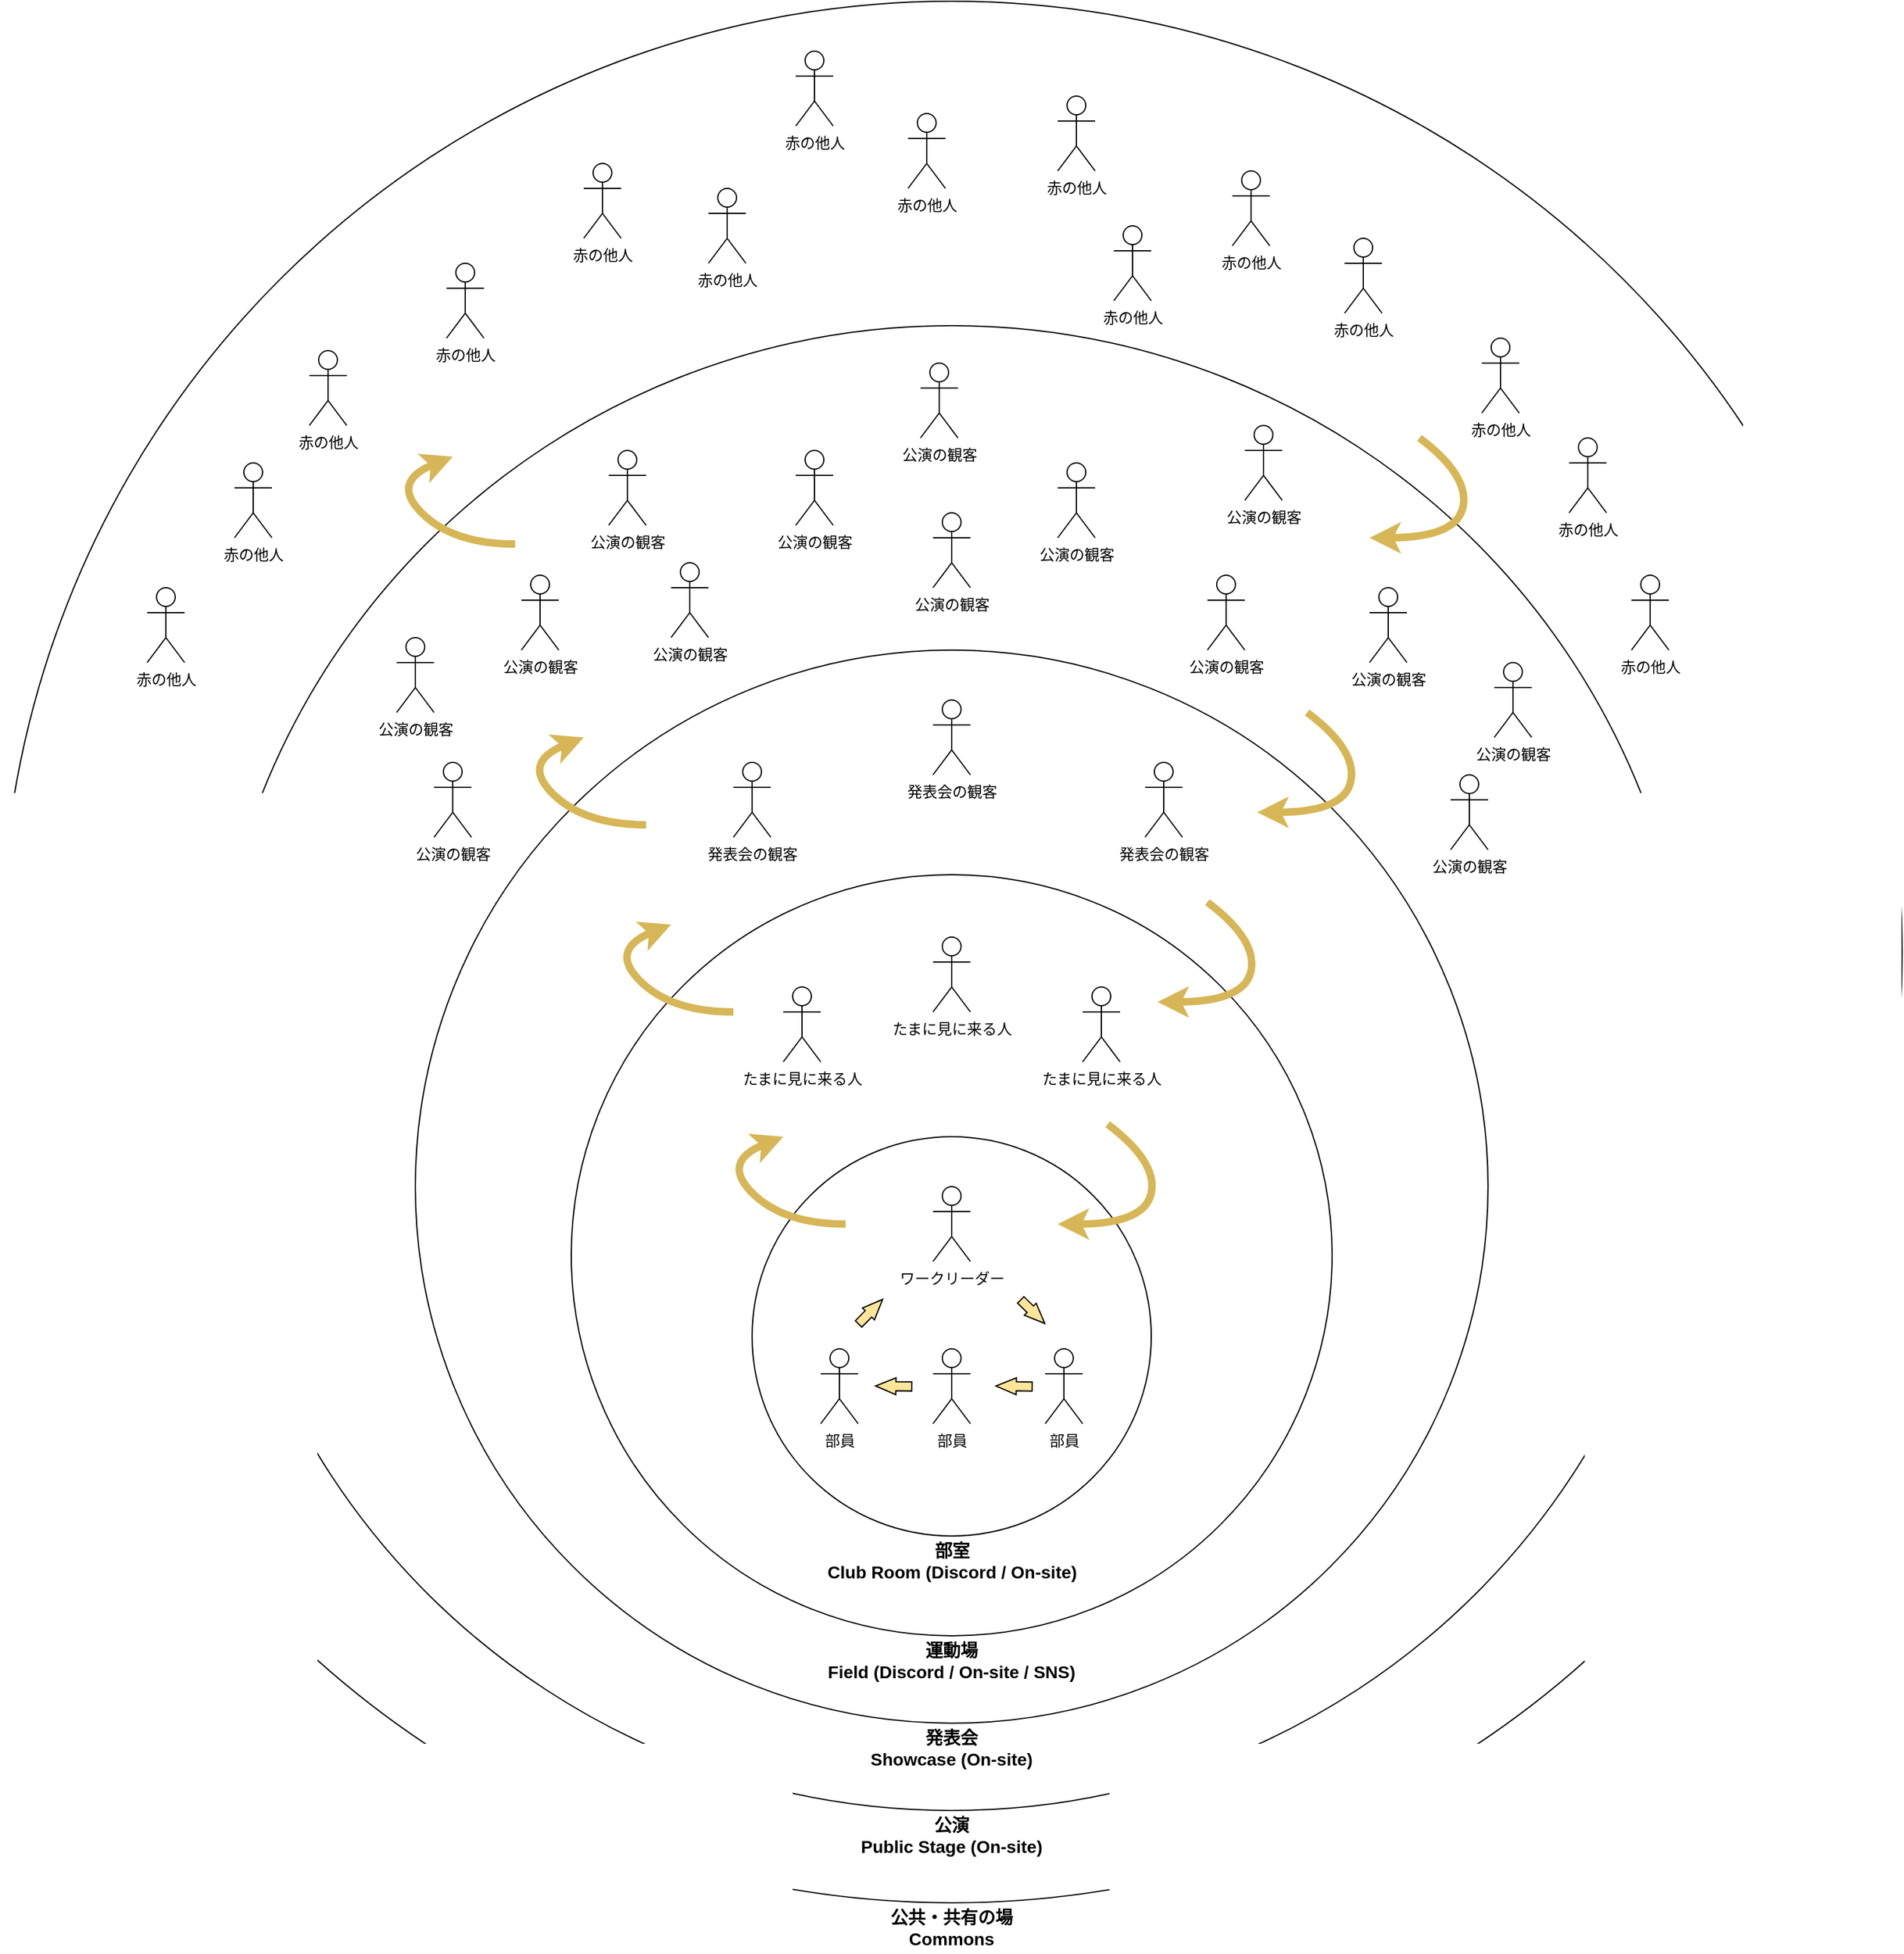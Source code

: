 <mxfile version="26.1.1">
  <diagram name="ver0.1" id="Pc_uCi_k4K4AXSEXuX1n">
    <mxGraphModel grid="1" page="1" gridSize="10" guides="1" tooltips="1" connect="1" arrows="1" fold="1" pageScale="1" pageWidth="827" pageHeight="1169" math="0" shadow="0">
      <root>
        <mxCell id="0" />
        <mxCell id="1" parent="0" />
        <mxCell id="pPu6R8bAcyK3sgMu2mBe-1" value="" style="group;movable=1;resizable=1;rotatable=1;deletable=1;editable=1;locked=0;connectable=1;" connectable="0" vertex="1" parent="1">
          <mxGeometry x="-317" y="-720" width="1524" height="1564" as="geometry" />
        </mxCell>
        <mxCell id="pPu6R8bAcyK3sgMu2mBe-2" value="" style="ellipse;whiteSpace=wrap;html=1;aspect=fixed;movable=1;resizable=1;rotatable=1;deletable=1;editable=1;locked=0;connectable=1;" vertex="1" parent="pPu6R8bAcyK3sgMu2mBe-1">
          <mxGeometry width="1524" height="1524" as="geometry" />
        </mxCell>
        <mxCell id="pPu6R8bAcyK3sgMu2mBe-3" value="" style="ellipse;whiteSpace=wrap;html=1;aspect=fixed;movable=1;resizable=1;rotatable=1;deletable=1;editable=1;locked=0;connectable=1;" vertex="1" parent="pPu6R8bAcyK3sgMu2mBe-1">
          <mxGeometry x="167" y="260" width="1190" height="1190" as="geometry" />
        </mxCell>
        <mxCell id="pPu6R8bAcyK3sgMu2mBe-4" value="" style="ellipse;whiteSpace=wrap;html=1;aspect=fixed;movable=1;resizable=1;rotatable=1;deletable=1;editable=1;locked=0;connectable=1;" vertex="1" parent="pPu6R8bAcyK3sgMu2mBe-1">
          <mxGeometry x="332" y="520" width="860" height="860" as="geometry" />
        </mxCell>
        <mxCell id="pPu6R8bAcyK3sgMu2mBe-5" value="" style="ellipse;whiteSpace=wrap;html=1;aspect=fixed;movable=1;resizable=1;rotatable=1;deletable=1;editable=1;locked=0;connectable=1;" vertex="1" parent="pPu6R8bAcyK3sgMu2mBe-1">
          <mxGeometry x="457" y="700" width="610" height="610" as="geometry" />
        </mxCell>
        <mxCell id="pPu6R8bAcyK3sgMu2mBe-6" value="" style="group;movable=1;resizable=1;rotatable=1;deletable=1;editable=1;locked=0;connectable=1;" connectable="0" vertex="1" parent="pPu6R8bAcyK3sgMu2mBe-1">
          <mxGeometry x="602" y="910" width="320" height="372" as="geometry" />
        </mxCell>
        <mxCell id="pPu6R8bAcyK3sgMu2mBe-7" value="" style="group;movable=1;resizable=1;rotatable=1;deletable=1;editable=1;locked=0;connectable=1;" connectable="0" vertex="1" parent="pPu6R8bAcyK3sgMu2mBe-6">
          <mxGeometry width="320" height="320" as="geometry" />
        </mxCell>
        <mxCell id="pPu6R8bAcyK3sgMu2mBe-8" value="" style="ellipse;whiteSpace=wrap;html=1;aspect=fixed;movable=1;resizable=1;rotatable=1;deletable=1;editable=1;locked=0;connectable=1;" vertex="1" parent="pPu6R8bAcyK3sgMu2mBe-7">
          <mxGeometry width="320" height="320" as="geometry" />
        </mxCell>
        <mxCell id="pPu6R8bAcyK3sgMu2mBe-9" value="部員" style="shape=umlActor;verticalLabelPosition=bottom;verticalAlign=top;html=1;outlineConnect=0;movable=1;resizable=1;rotatable=1;deletable=1;editable=1;locked=0;connectable=1;" vertex="1" parent="pPu6R8bAcyK3sgMu2mBe-7">
          <mxGeometry x="55" y="170" width="30" height="60" as="geometry" />
        </mxCell>
        <mxCell id="pPu6R8bAcyK3sgMu2mBe-10" value="部員" style="shape=umlActor;verticalLabelPosition=bottom;verticalAlign=top;html=1;outlineConnect=0;movable=1;resizable=1;rotatable=1;deletable=1;editable=1;locked=0;connectable=1;" vertex="1" parent="pPu6R8bAcyK3sgMu2mBe-7">
          <mxGeometry x="145" y="170" width="30" height="60" as="geometry" />
        </mxCell>
        <mxCell id="pPu6R8bAcyK3sgMu2mBe-11" value="ワークリーダー" style="shape=umlActor;verticalLabelPosition=bottom;verticalAlign=top;html=1;outlineConnect=0;movable=1;resizable=1;rotatable=1;deletable=1;editable=1;locked=0;connectable=1;" vertex="1" parent="pPu6R8bAcyK3sgMu2mBe-7">
          <mxGeometry x="145" y="40" width="30" height="60" as="geometry" />
        </mxCell>
        <mxCell id="pPu6R8bAcyK3sgMu2mBe-12" value="部員" style="shape=umlActor;verticalLabelPosition=bottom;verticalAlign=top;html=1;outlineConnect=0;movable=1;resizable=1;rotatable=1;deletable=1;editable=1;locked=0;connectable=1;" vertex="1" parent="pPu6R8bAcyK3sgMu2mBe-7">
          <mxGeometry x="235" y="170" width="30" height="60" as="geometry" />
        </mxCell>
        <mxCell id="pPu6R8bAcyK3sgMu2mBe-13" value="" style="shape=flexArrow;endArrow=classic;html=1;rounded=0;fillColor=#FFE599;width=7.273;endSize=5.091;endWidth=5.197;movable=1;resizable=1;rotatable=1;deletable=1;editable=1;locked=0;connectable=1;" edge="1" parent="pPu6R8bAcyK3sgMu2mBe-7">
          <mxGeometry width="50" height="50" relative="1" as="geometry">
            <mxPoint x="225" y="200.21" as="sourcePoint" />
            <mxPoint x="195" y="199.78" as="targetPoint" />
          </mxGeometry>
        </mxCell>
        <mxCell id="pPu6R8bAcyK3sgMu2mBe-14" value="" style="shape=flexArrow;endArrow=classic;html=1;rounded=0;fillColor=#FFE599;width=7.273;endSize=5.091;endWidth=5.197;movable=1;resizable=1;rotatable=1;deletable=1;editable=1;locked=0;connectable=1;" edge="1" parent="pPu6R8bAcyK3sgMu2mBe-7">
          <mxGeometry width="50" height="50" relative="1" as="geometry">
            <mxPoint x="128.5" y="200.18" as="sourcePoint" />
            <mxPoint x="98.5" y="199.75" as="targetPoint" />
          </mxGeometry>
        </mxCell>
        <mxCell id="pPu6R8bAcyK3sgMu2mBe-15" value="" style="shape=flexArrow;endArrow=classic;html=1;rounded=0;fillColor=#FFE599;width=7.273;endSize=5.091;endWidth=5.197;movable=1;resizable=1;rotatable=1;deletable=1;editable=1;locked=0;connectable=1;" edge="1" parent="pPu6R8bAcyK3sgMu2mBe-7">
          <mxGeometry width="50" height="50" relative="1" as="geometry">
            <mxPoint x="85" y="150.43" as="sourcePoint" />
            <mxPoint x="105" y="130" as="targetPoint" />
          </mxGeometry>
        </mxCell>
        <mxCell id="pPu6R8bAcyK3sgMu2mBe-16" value="" style="shape=flexArrow;endArrow=classic;html=1;rounded=0;fillColor=#FFE599;width=7.273;endSize=5.091;endWidth=5.197;movable=1;resizable=1;rotatable=1;deletable=1;editable=1;locked=0;connectable=1;" edge="1" parent="pPu6R8bAcyK3sgMu2mBe-7">
          <mxGeometry width="50" height="50" relative="1" as="geometry">
            <mxPoint x="215" y="130.43" as="sourcePoint" />
            <mxPoint x="235" y="150" as="targetPoint" />
          </mxGeometry>
        </mxCell>
        <mxCell id="pPu6R8bAcyK3sgMu2mBe-17" value="&lt;span style=&quot;font-size: 14px;&quot;&gt;&lt;b&gt;部室&lt;br&gt;Club Room (Discord / On-site)&lt;/b&gt;&lt;/span&gt;" style="text;html=1;align=center;verticalAlign=middle;whiteSpace=wrap;rounded=0;movable=1;resizable=1;rotatable=1;deletable=1;editable=1;locked=0;connectable=1;" vertex="1" parent="pPu6R8bAcyK3sgMu2mBe-6">
          <mxGeometry x="50.63" y="320" width="218.75" height="40" as="geometry" />
        </mxCell>
        <mxCell id="pPu6R8bAcyK3sgMu2mBe-18" value="たまに見に来る人" style="shape=umlActor;verticalLabelPosition=bottom;verticalAlign=top;html=1;outlineConnect=0;movable=1;resizable=1;rotatable=1;deletable=1;editable=1;locked=0;connectable=1;" vertex="1" parent="pPu6R8bAcyK3sgMu2mBe-1">
          <mxGeometry x="747" y="750" width="30" height="60" as="geometry" />
        </mxCell>
        <mxCell id="pPu6R8bAcyK3sgMu2mBe-19" value="たまに見に来る人" style="shape=umlActor;verticalLabelPosition=bottom;verticalAlign=top;html=1;outlineConnect=0;movable=1;resizable=1;rotatable=1;deletable=1;editable=1;locked=0;connectable=1;" vertex="1" parent="pPu6R8bAcyK3sgMu2mBe-1">
          <mxGeometry x="627" y="790" width="30" height="60" as="geometry" />
        </mxCell>
        <mxCell id="pPu6R8bAcyK3sgMu2mBe-20" value="たまに見に来る人" style="shape=umlActor;verticalLabelPosition=bottom;verticalAlign=top;html=1;outlineConnect=0;movable=1;resizable=1;rotatable=1;deletable=1;editable=1;locked=0;connectable=1;" vertex="1" parent="pPu6R8bAcyK3sgMu2mBe-1">
          <mxGeometry x="867" y="790" width="30" height="60" as="geometry" />
        </mxCell>
        <mxCell id="pPu6R8bAcyK3sgMu2mBe-21" value="" style="curved=1;endArrow=classic;html=1;rounded=0;fillColor=#fff2cc;strokeColor=#d6b656;strokeWidth=6;movable=1;resizable=1;rotatable=1;deletable=1;editable=1;locked=0;connectable=1;" edge="1" parent="pPu6R8bAcyK3sgMu2mBe-1">
          <mxGeometry width="50" height="50" relative="1" as="geometry">
            <mxPoint x="677" y="980" as="sourcePoint" />
            <mxPoint x="627" y="910" as="targetPoint" />
            <Array as="points">
              <mxPoint x="627" y="980" />
              <mxPoint x="577" y="930" />
            </Array>
          </mxGeometry>
        </mxCell>
        <mxCell id="pPu6R8bAcyK3sgMu2mBe-22" value="" style="curved=1;endArrow=classic;html=1;rounded=0;strokeColor=#d6b656;strokeWidth=6;fillColor=#fff2cc;movable=1;resizable=1;rotatable=1;deletable=1;editable=1;locked=0;connectable=1;" edge="1" parent="pPu6R8bAcyK3sgMu2mBe-1">
          <mxGeometry width="50" height="50" relative="1" as="geometry">
            <mxPoint x="887" y="900" as="sourcePoint" />
            <mxPoint x="847" y="980" as="targetPoint" />
            <Array as="points">
              <mxPoint x="927" y="930" />
              <mxPoint x="917" y="980" />
            </Array>
          </mxGeometry>
        </mxCell>
        <mxCell id="pPu6R8bAcyK3sgMu2mBe-23" value="&lt;span style=&quot;font-size: 14px;&quot;&gt;&lt;b&gt;運動場&lt;/b&gt;&lt;/span&gt;&lt;br&gt;&lt;span style=&quot;font-size: 14px;&quot;&gt;&lt;b&gt;Field&lt;/b&gt;&lt;/span&gt;&lt;b style=&quot;font-size: 14px;&quot;&gt;&amp;nbsp;(Discord / On-site&lt;/b&gt;&lt;b style=&quot;font-size: 14px;&quot;&gt;&amp;nbsp;/ SNS&lt;/b&gt;&lt;b style=&quot;font-size: 14px;&quot;&gt;)&lt;/b&gt;" style="text;html=1;align=center;verticalAlign=middle;whiteSpace=wrap;rounded=0;movable=1;resizable=1;rotatable=1;deletable=1;editable=1;locked=0;connectable=1;" vertex="1" parent="pPu6R8bAcyK3sgMu2mBe-1">
          <mxGeometry x="661.06" y="1310" width="201.87" height="40" as="geometry" />
        </mxCell>
        <mxCell id="pPu6R8bAcyK3sgMu2mBe-24" value="発表会の観客" style="shape=umlActor;verticalLabelPosition=bottom;verticalAlign=top;html=1;outlineConnect=0;movable=1;resizable=1;rotatable=1;deletable=1;editable=1;locked=0;connectable=1;" vertex="1" parent="pPu6R8bAcyK3sgMu2mBe-1">
          <mxGeometry x="587" y="610" width="30" height="60" as="geometry" />
        </mxCell>
        <mxCell id="pPu6R8bAcyK3sgMu2mBe-25" value="発表会の観客" style="shape=umlActor;verticalLabelPosition=bottom;verticalAlign=top;html=1;outlineConnect=0;movable=1;resizable=1;rotatable=1;deletable=1;editable=1;locked=0;connectable=1;" vertex="1" parent="pPu6R8bAcyK3sgMu2mBe-1">
          <mxGeometry x="747" y="560" width="30" height="60" as="geometry" />
        </mxCell>
        <mxCell id="pPu6R8bAcyK3sgMu2mBe-26" value="発表会の観客" style="shape=umlActor;verticalLabelPosition=bottom;verticalAlign=top;html=1;outlineConnect=0;movable=1;resizable=1;rotatable=1;deletable=1;editable=1;locked=0;connectable=1;" vertex="1" parent="pPu6R8bAcyK3sgMu2mBe-1">
          <mxGeometry x="917" y="610" width="30" height="60" as="geometry" />
        </mxCell>
        <mxCell id="pPu6R8bAcyK3sgMu2mBe-27" value="" style="curved=1;endArrow=classic;html=1;rounded=0;fillColor=#fff2cc;strokeColor=#d6b656;strokeWidth=6;movable=1;resizable=1;rotatable=1;deletable=1;editable=1;locked=0;connectable=1;" edge="1" parent="pPu6R8bAcyK3sgMu2mBe-1">
          <mxGeometry width="50" height="50" relative="1" as="geometry">
            <mxPoint x="587" y="810" as="sourcePoint" />
            <mxPoint x="537" y="740" as="targetPoint" />
            <Array as="points">
              <mxPoint x="537" y="810" />
              <mxPoint x="487" y="760" />
            </Array>
          </mxGeometry>
        </mxCell>
        <mxCell id="pPu6R8bAcyK3sgMu2mBe-28" value="" style="curved=1;endArrow=classic;html=1;rounded=0;strokeColor=#d6b656;strokeWidth=6;fillColor=#fff2cc;movable=1;resizable=1;rotatable=1;deletable=1;editable=1;locked=0;connectable=1;" edge="1" parent="pPu6R8bAcyK3sgMu2mBe-1">
          <mxGeometry width="50" height="50" relative="1" as="geometry">
            <mxPoint x="967" y="722" as="sourcePoint" />
            <mxPoint x="927" y="802" as="targetPoint" />
            <Array as="points">
              <mxPoint x="1007" y="752" />
              <mxPoint x="997" y="802" />
            </Array>
          </mxGeometry>
        </mxCell>
        <mxCell id="pPu6R8bAcyK3sgMu2mBe-29" value="&lt;span style=&quot;font-size: 14px;&quot;&gt;&lt;b&gt;発表会&lt;/b&gt;&lt;/span&gt;&lt;br&gt;&lt;span style=&quot;font-size: 14px;&quot;&gt;&lt;b&gt;Showcase&lt;/b&gt;&lt;/span&gt;&lt;b style=&quot;font-size: 14px;&quot;&gt;&amp;nbsp;(On-site&lt;/b&gt;&lt;b style=&quot;font-size: 14px;&quot;&gt;)&lt;/b&gt;" style="text;html=1;align=center;verticalAlign=middle;whiteSpace=wrap;rounded=0;movable=1;resizable=1;rotatable=1;deletable=1;editable=1;locked=0;connectable=1;" vertex="1" parent="pPu6R8bAcyK3sgMu2mBe-1">
          <mxGeometry x="661.06" y="1380" width="201.87" height="40" as="geometry" />
        </mxCell>
        <mxCell id="pPu6R8bAcyK3sgMu2mBe-30" value="公演の観客" style="shape=umlActor;verticalLabelPosition=bottom;verticalAlign=top;html=1;outlineConnect=0;movable=1;resizable=1;rotatable=1;deletable=1;editable=1;locked=0;connectable=1;" vertex="1" parent="pPu6R8bAcyK3sgMu2mBe-1">
          <mxGeometry x="537" y="450" width="30" height="60" as="geometry" />
        </mxCell>
        <mxCell id="pPu6R8bAcyK3sgMu2mBe-31" value="公演の観客" style="shape=umlActor;verticalLabelPosition=bottom;verticalAlign=top;html=1;outlineConnect=0;movable=1;resizable=1;rotatable=1;deletable=1;editable=1;locked=0;connectable=1;" vertex="1" parent="pPu6R8bAcyK3sgMu2mBe-1">
          <mxGeometry x="637" y="360" width="30" height="60" as="geometry" />
        </mxCell>
        <mxCell id="pPu6R8bAcyK3sgMu2mBe-32" value="公演の観客" style="shape=umlActor;verticalLabelPosition=bottom;verticalAlign=top;html=1;outlineConnect=0;movable=1;resizable=1;rotatable=1;deletable=1;editable=1;locked=0;connectable=1;" vertex="1" parent="pPu6R8bAcyK3sgMu2mBe-1">
          <mxGeometry x="487" y="360" width="30" height="60" as="geometry" />
        </mxCell>
        <mxCell id="pPu6R8bAcyK3sgMu2mBe-33" value="公演の観客" style="shape=umlActor;verticalLabelPosition=bottom;verticalAlign=top;html=1;outlineConnect=0;movable=1;resizable=1;rotatable=1;deletable=1;editable=1;locked=0;connectable=1;" vertex="1" parent="pPu6R8bAcyK3sgMu2mBe-1">
          <mxGeometry x="997" y="340" width="30" height="60" as="geometry" />
        </mxCell>
        <mxCell id="pPu6R8bAcyK3sgMu2mBe-34" value="公演の観客" style="shape=umlActor;verticalLabelPosition=bottom;verticalAlign=top;html=1;outlineConnect=0;movable=1;resizable=1;rotatable=1;deletable=1;editable=1;locked=0;connectable=1;" vertex="1" parent="pPu6R8bAcyK3sgMu2mBe-1">
          <mxGeometry x="967" y="460" width="30" height="60" as="geometry" />
        </mxCell>
        <mxCell id="pPu6R8bAcyK3sgMu2mBe-35" value="公演の観客" style="shape=umlActor;verticalLabelPosition=bottom;verticalAlign=top;html=1;outlineConnect=0;movable=1;resizable=1;rotatable=1;deletable=1;editable=1;locked=0;connectable=1;" vertex="1" parent="pPu6R8bAcyK3sgMu2mBe-1">
          <mxGeometry x="747" y="410" width="30" height="60" as="geometry" />
        </mxCell>
        <mxCell id="pPu6R8bAcyK3sgMu2mBe-36" value="公演の観客" style="shape=umlActor;verticalLabelPosition=bottom;verticalAlign=top;html=1;outlineConnect=0;movable=1;resizable=1;rotatable=1;deletable=1;editable=1;locked=0;connectable=1;" vertex="1" parent="pPu6R8bAcyK3sgMu2mBe-1">
          <mxGeometry x="847" y="370" width="30" height="60" as="geometry" />
        </mxCell>
        <mxCell id="pPu6R8bAcyK3sgMu2mBe-37" value="公演の観客" style="shape=umlActor;verticalLabelPosition=bottom;verticalAlign=top;html=1;outlineConnect=0;movable=1;resizable=1;rotatable=1;deletable=1;editable=1;locked=0;connectable=1;" vertex="1" parent="pPu6R8bAcyK3sgMu2mBe-1">
          <mxGeometry x="417" y="460" width="30" height="60" as="geometry" />
        </mxCell>
        <mxCell id="pPu6R8bAcyK3sgMu2mBe-38" value="公演の観客" style="shape=umlActor;verticalLabelPosition=bottom;verticalAlign=top;html=1;outlineConnect=0;movable=1;resizable=1;rotatable=1;deletable=1;editable=1;locked=0;connectable=1;" vertex="1" parent="pPu6R8bAcyK3sgMu2mBe-1">
          <mxGeometry x="1097" y="470" width="30" height="60" as="geometry" />
        </mxCell>
        <mxCell id="pPu6R8bAcyK3sgMu2mBe-39" value="公演の観客" style="shape=umlActor;verticalLabelPosition=bottom;verticalAlign=top;html=1;outlineConnect=0;movable=1;resizable=1;rotatable=1;deletable=1;editable=1;locked=0;connectable=1;" vertex="1" parent="pPu6R8bAcyK3sgMu2mBe-1">
          <mxGeometry x="737" y="290" width="30" height="60" as="geometry" />
        </mxCell>
        <mxCell id="pPu6R8bAcyK3sgMu2mBe-40" value="公演の観客" style="shape=umlActor;verticalLabelPosition=bottom;verticalAlign=top;html=1;outlineConnect=0;movable=1;resizable=1;rotatable=1;deletable=1;editable=1;locked=0;connectable=1;" vertex="1" parent="pPu6R8bAcyK3sgMu2mBe-1">
          <mxGeometry x="1162" y="620" width="30" height="60" as="geometry" />
        </mxCell>
        <mxCell id="pPu6R8bAcyK3sgMu2mBe-41" value="公演の観客" style="shape=umlActor;verticalLabelPosition=bottom;verticalAlign=top;html=1;outlineConnect=0;movable=1;resizable=1;rotatable=1;deletable=1;editable=1;locked=0;connectable=1;" vertex="1" parent="pPu6R8bAcyK3sgMu2mBe-1">
          <mxGeometry x="317" y="510" width="30" height="60" as="geometry" />
        </mxCell>
        <mxCell id="pPu6R8bAcyK3sgMu2mBe-42" value="公演の観客" style="shape=umlActor;verticalLabelPosition=bottom;verticalAlign=top;html=1;outlineConnect=0;movable=1;resizable=1;rotatable=1;deletable=1;editable=1;locked=0;connectable=1;" vertex="1" parent="pPu6R8bAcyK3sgMu2mBe-1">
          <mxGeometry x="347" y="610" width="30" height="60" as="geometry" />
        </mxCell>
        <mxCell id="pPu6R8bAcyK3sgMu2mBe-43" value="公演の観客" style="shape=umlActor;verticalLabelPosition=bottom;verticalAlign=top;html=1;outlineConnect=0;movable=1;resizable=1;rotatable=1;deletable=1;editable=1;locked=0;connectable=1;" vertex="1" parent="pPu6R8bAcyK3sgMu2mBe-1">
          <mxGeometry x="1197" y="530" width="30" height="60" as="geometry" />
        </mxCell>
        <mxCell id="pPu6R8bAcyK3sgMu2mBe-44" value="" style="curved=1;endArrow=classic;html=1;rounded=0;fillColor=#fff2cc;strokeColor=#d6b656;strokeWidth=6;movable=1;resizable=1;rotatable=1;deletable=1;editable=1;locked=0;connectable=1;" edge="1" parent="pPu6R8bAcyK3sgMu2mBe-1">
          <mxGeometry width="50" height="50" relative="1" as="geometry">
            <mxPoint x="517" y="660" as="sourcePoint" />
            <mxPoint x="467" y="590" as="targetPoint" />
            <Array as="points">
              <mxPoint x="467" y="660" />
              <mxPoint x="417" y="610" />
            </Array>
          </mxGeometry>
        </mxCell>
        <mxCell id="pPu6R8bAcyK3sgMu2mBe-45" value="" style="curved=1;endArrow=classic;html=1;rounded=0;strokeColor=#d6b656;strokeWidth=6;fillColor=#fff2cc;movable=1;resizable=1;rotatable=1;deletable=1;editable=1;locked=0;connectable=1;" edge="1" parent="pPu6R8bAcyK3sgMu2mBe-1">
          <mxGeometry width="50" height="50" relative="1" as="geometry">
            <mxPoint x="1047" y="570" as="sourcePoint" />
            <mxPoint x="1007" y="650" as="targetPoint" />
            <Array as="points">
              <mxPoint x="1087" y="600" />
              <mxPoint x="1077" y="650" />
            </Array>
          </mxGeometry>
        </mxCell>
        <mxCell id="pPu6R8bAcyK3sgMu2mBe-46" value="&lt;span style=&quot;font-size: 14px;&quot;&gt;&lt;b&gt;公演&lt;/b&gt;&lt;/span&gt;&lt;br&gt;&lt;span style=&quot;font-size: 14px;&quot;&gt;&lt;b&gt;Public Stage&lt;/b&gt;&lt;/span&gt;&lt;b style=&quot;font-size: 14px;&quot;&gt;&amp;nbsp;(On-site&lt;/b&gt;&lt;b style=&quot;font-size: 14px;&quot;&gt;)&lt;/b&gt;" style="text;html=1;align=center;verticalAlign=middle;whiteSpace=wrap;rounded=0;movable=1;resizable=1;rotatable=1;deletable=1;editable=1;locked=0;connectable=1;" vertex="1" parent="pPu6R8bAcyK3sgMu2mBe-1">
          <mxGeometry x="661.06" y="1450" width="201.87" height="40" as="geometry" />
        </mxCell>
        <mxCell id="pPu6R8bAcyK3sgMu2mBe-47" value="赤の他人" style="shape=umlActor;verticalLabelPosition=bottom;verticalAlign=top;html=1;outlineConnect=0;movable=1;resizable=1;rotatable=1;deletable=1;editable=1;locked=0;connectable=1;" vertex="1" parent="pPu6R8bAcyK3sgMu2mBe-1">
          <mxGeometry x="357" y="210" width="30" height="60" as="geometry" />
        </mxCell>
        <mxCell id="pPu6R8bAcyK3sgMu2mBe-48" value="赤の他人" style="shape=umlActor;verticalLabelPosition=bottom;verticalAlign=top;html=1;outlineConnect=0;movable=1;resizable=1;rotatable=1;deletable=1;editable=1;locked=0;connectable=1;" vertex="1" parent="pPu6R8bAcyK3sgMu2mBe-1">
          <mxGeometry x="467" y="130" width="30" height="60" as="geometry" />
        </mxCell>
        <mxCell id="pPu6R8bAcyK3sgMu2mBe-49" value="赤の他人" style="shape=umlActor;verticalLabelPosition=bottom;verticalAlign=top;html=1;outlineConnect=0;movable=1;resizable=1;rotatable=1;deletable=1;editable=1;locked=0;connectable=1;" vertex="1" parent="pPu6R8bAcyK3sgMu2mBe-1">
          <mxGeometry x="567" y="150" width="30" height="60" as="geometry" />
        </mxCell>
        <mxCell id="pPu6R8bAcyK3sgMu2mBe-50" value="赤の他人" style="shape=umlActor;verticalLabelPosition=bottom;verticalAlign=top;html=1;outlineConnect=0;movable=1;resizable=1;rotatable=1;deletable=1;editable=1;locked=0;connectable=1;" vertex="1" parent="pPu6R8bAcyK3sgMu2mBe-1">
          <mxGeometry x="727" y="90" width="30" height="60" as="geometry" />
        </mxCell>
        <mxCell id="pPu6R8bAcyK3sgMu2mBe-51" value="赤の他人" style="shape=umlActor;verticalLabelPosition=bottom;verticalAlign=top;html=1;outlineConnect=0;movable=1;resizable=1;rotatable=1;deletable=1;editable=1;locked=0;connectable=1;" vertex="1" parent="pPu6R8bAcyK3sgMu2mBe-1">
          <mxGeometry x="847" y="76" width="30" height="60" as="geometry" />
        </mxCell>
        <mxCell id="pPu6R8bAcyK3sgMu2mBe-52" value="赤の他人" style="shape=umlActor;verticalLabelPosition=bottom;verticalAlign=top;html=1;outlineConnect=0;movable=1;resizable=1;rotatable=1;deletable=1;editable=1;locked=0;connectable=1;" vertex="1" parent="pPu6R8bAcyK3sgMu2mBe-1">
          <mxGeometry x="987" y="136" width="30" height="60" as="geometry" />
        </mxCell>
        <mxCell id="pPu6R8bAcyK3sgMu2mBe-53" value="赤の他人" style="shape=umlActor;verticalLabelPosition=bottom;verticalAlign=top;html=1;outlineConnect=0;movable=1;resizable=1;rotatable=1;deletable=1;editable=1;locked=0;connectable=1;" vertex="1" parent="pPu6R8bAcyK3sgMu2mBe-1">
          <mxGeometry x="1077" y="190" width="30" height="60" as="geometry" />
        </mxCell>
        <mxCell id="pPu6R8bAcyK3sgMu2mBe-54" value="赤の他人" style="shape=umlActor;verticalLabelPosition=bottom;verticalAlign=top;html=1;outlineConnect=0;movable=1;resizable=1;rotatable=1;deletable=1;editable=1;locked=0;connectable=1;" vertex="1" parent="pPu6R8bAcyK3sgMu2mBe-1">
          <mxGeometry x="1187" y="270" width="30" height="60" as="geometry" />
        </mxCell>
        <mxCell id="pPu6R8bAcyK3sgMu2mBe-55" value="赤の他人" style="shape=umlActor;verticalLabelPosition=bottom;verticalAlign=top;html=1;outlineConnect=0;movable=1;resizable=1;rotatable=1;deletable=1;editable=1;locked=0;connectable=1;" vertex="1" parent="pPu6R8bAcyK3sgMu2mBe-1">
          <mxGeometry x="1257" y="350" width="30" height="60" as="geometry" />
        </mxCell>
        <mxCell id="pPu6R8bAcyK3sgMu2mBe-56" value="赤の他人" style="shape=umlActor;verticalLabelPosition=bottom;verticalAlign=top;html=1;outlineConnect=0;movable=1;resizable=1;rotatable=1;deletable=1;editable=1;locked=0;connectable=1;" vertex="1" parent="pPu6R8bAcyK3sgMu2mBe-1">
          <mxGeometry x="247" y="280" width="30" height="60" as="geometry" />
        </mxCell>
        <mxCell id="pPu6R8bAcyK3sgMu2mBe-57" value="赤の他人" style="shape=umlActor;verticalLabelPosition=bottom;verticalAlign=top;html=1;outlineConnect=0;movable=1;resizable=1;rotatable=1;deletable=1;editable=1;locked=0;connectable=1;" vertex="1" parent="pPu6R8bAcyK3sgMu2mBe-1">
          <mxGeometry x="187" y="370" width="30" height="60" as="geometry" />
        </mxCell>
        <mxCell id="pPu6R8bAcyK3sgMu2mBe-58" value="赤の他人" style="shape=umlActor;verticalLabelPosition=bottom;verticalAlign=top;html=1;outlineConnect=0;movable=1;resizable=1;rotatable=1;deletable=1;editable=1;locked=0;connectable=1;" vertex="1" parent="pPu6R8bAcyK3sgMu2mBe-1">
          <mxGeometry x="117" y="470" width="30" height="60" as="geometry" />
        </mxCell>
        <mxCell id="pPu6R8bAcyK3sgMu2mBe-59" value="赤の他人" style="shape=umlActor;verticalLabelPosition=bottom;verticalAlign=top;html=1;outlineConnect=0;movable=1;resizable=1;rotatable=1;deletable=1;editable=1;locked=0;connectable=1;" vertex="1" parent="pPu6R8bAcyK3sgMu2mBe-1">
          <mxGeometry x="1307" y="460" width="30" height="60" as="geometry" />
        </mxCell>
        <mxCell id="pPu6R8bAcyK3sgMu2mBe-60" value="赤の他人" style="shape=umlActor;verticalLabelPosition=bottom;verticalAlign=top;html=1;outlineConnect=0;movable=1;resizable=1;rotatable=1;deletable=1;editable=1;locked=0;connectable=1;" vertex="1" parent="pPu6R8bAcyK3sgMu2mBe-1">
          <mxGeometry x="892" y="180" width="30" height="60" as="geometry" />
        </mxCell>
        <mxCell id="pPu6R8bAcyK3sgMu2mBe-61" value="赤の他人" style="shape=umlActor;verticalLabelPosition=bottom;verticalAlign=top;html=1;outlineConnect=0;movable=1;resizable=1;rotatable=1;deletable=1;editable=1;locked=0;connectable=1;" vertex="1" parent="pPu6R8bAcyK3sgMu2mBe-1">
          <mxGeometry x="637" y="40" width="30" height="60" as="geometry" />
        </mxCell>
        <mxCell id="pPu6R8bAcyK3sgMu2mBe-62" value="&lt;span style=&quot;font-size: 14px;&quot;&gt;&lt;b&gt;公共・共有の場&lt;/b&gt;&lt;/span&gt;&lt;br&gt;&lt;span style=&quot;font-size: 14px;&quot;&gt;&lt;b&gt;Commons&lt;/b&gt;&lt;/span&gt;" style="text;html=1;align=center;verticalAlign=middle;whiteSpace=wrap;rounded=0;movable=1;resizable=1;rotatable=1;deletable=1;editable=1;locked=0;connectable=1;" vertex="1" parent="pPu6R8bAcyK3sgMu2mBe-1">
          <mxGeometry x="661.07" y="1524" width="201.87" height="40" as="geometry" />
        </mxCell>
        <mxCell id="pPu6R8bAcyK3sgMu2mBe-63" value="" style="curved=1;endArrow=classic;html=1;rounded=0;fillColor=#fff2cc;strokeColor=#d6b656;strokeWidth=6;movable=1;resizable=1;rotatable=1;deletable=1;editable=1;locked=0;connectable=1;" edge="1" parent="pPu6R8bAcyK3sgMu2mBe-1">
          <mxGeometry width="50" height="50" relative="1" as="geometry">
            <mxPoint x="412" y="435" as="sourcePoint" />
            <mxPoint x="362" y="365" as="targetPoint" />
            <Array as="points">
              <mxPoint x="362" y="435" />
              <mxPoint x="312" y="385" />
            </Array>
          </mxGeometry>
        </mxCell>
        <mxCell id="pPu6R8bAcyK3sgMu2mBe-64" value="" style="curved=1;endArrow=classic;html=1;rounded=0;strokeColor=#d6b656;strokeWidth=6;fillColor=#fff2cc;movable=1;resizable=1;rotatable=1;deletable=1;editable=1;locked=0;connectable=1;" edge="1" parent="pPu6R8bAcyK3sgMu2mBe-1">
          <mxGeometry width="50" height="50" relative="1" as="geometry">
            <mxPoint x="1137" y="350" as="sourcePoint" />
            <mxPoint x="1097" y="430" as="targetPoint" />
            <Array as="points">
              <mxPoint x="1177" y="380" />
              <mxPoint x="1167" y="430" />
            </Array>
          </mxGeometry>
        </mxCell>
      </root>
    </mxGraphModel>
  </diagram>
</mxfile>
